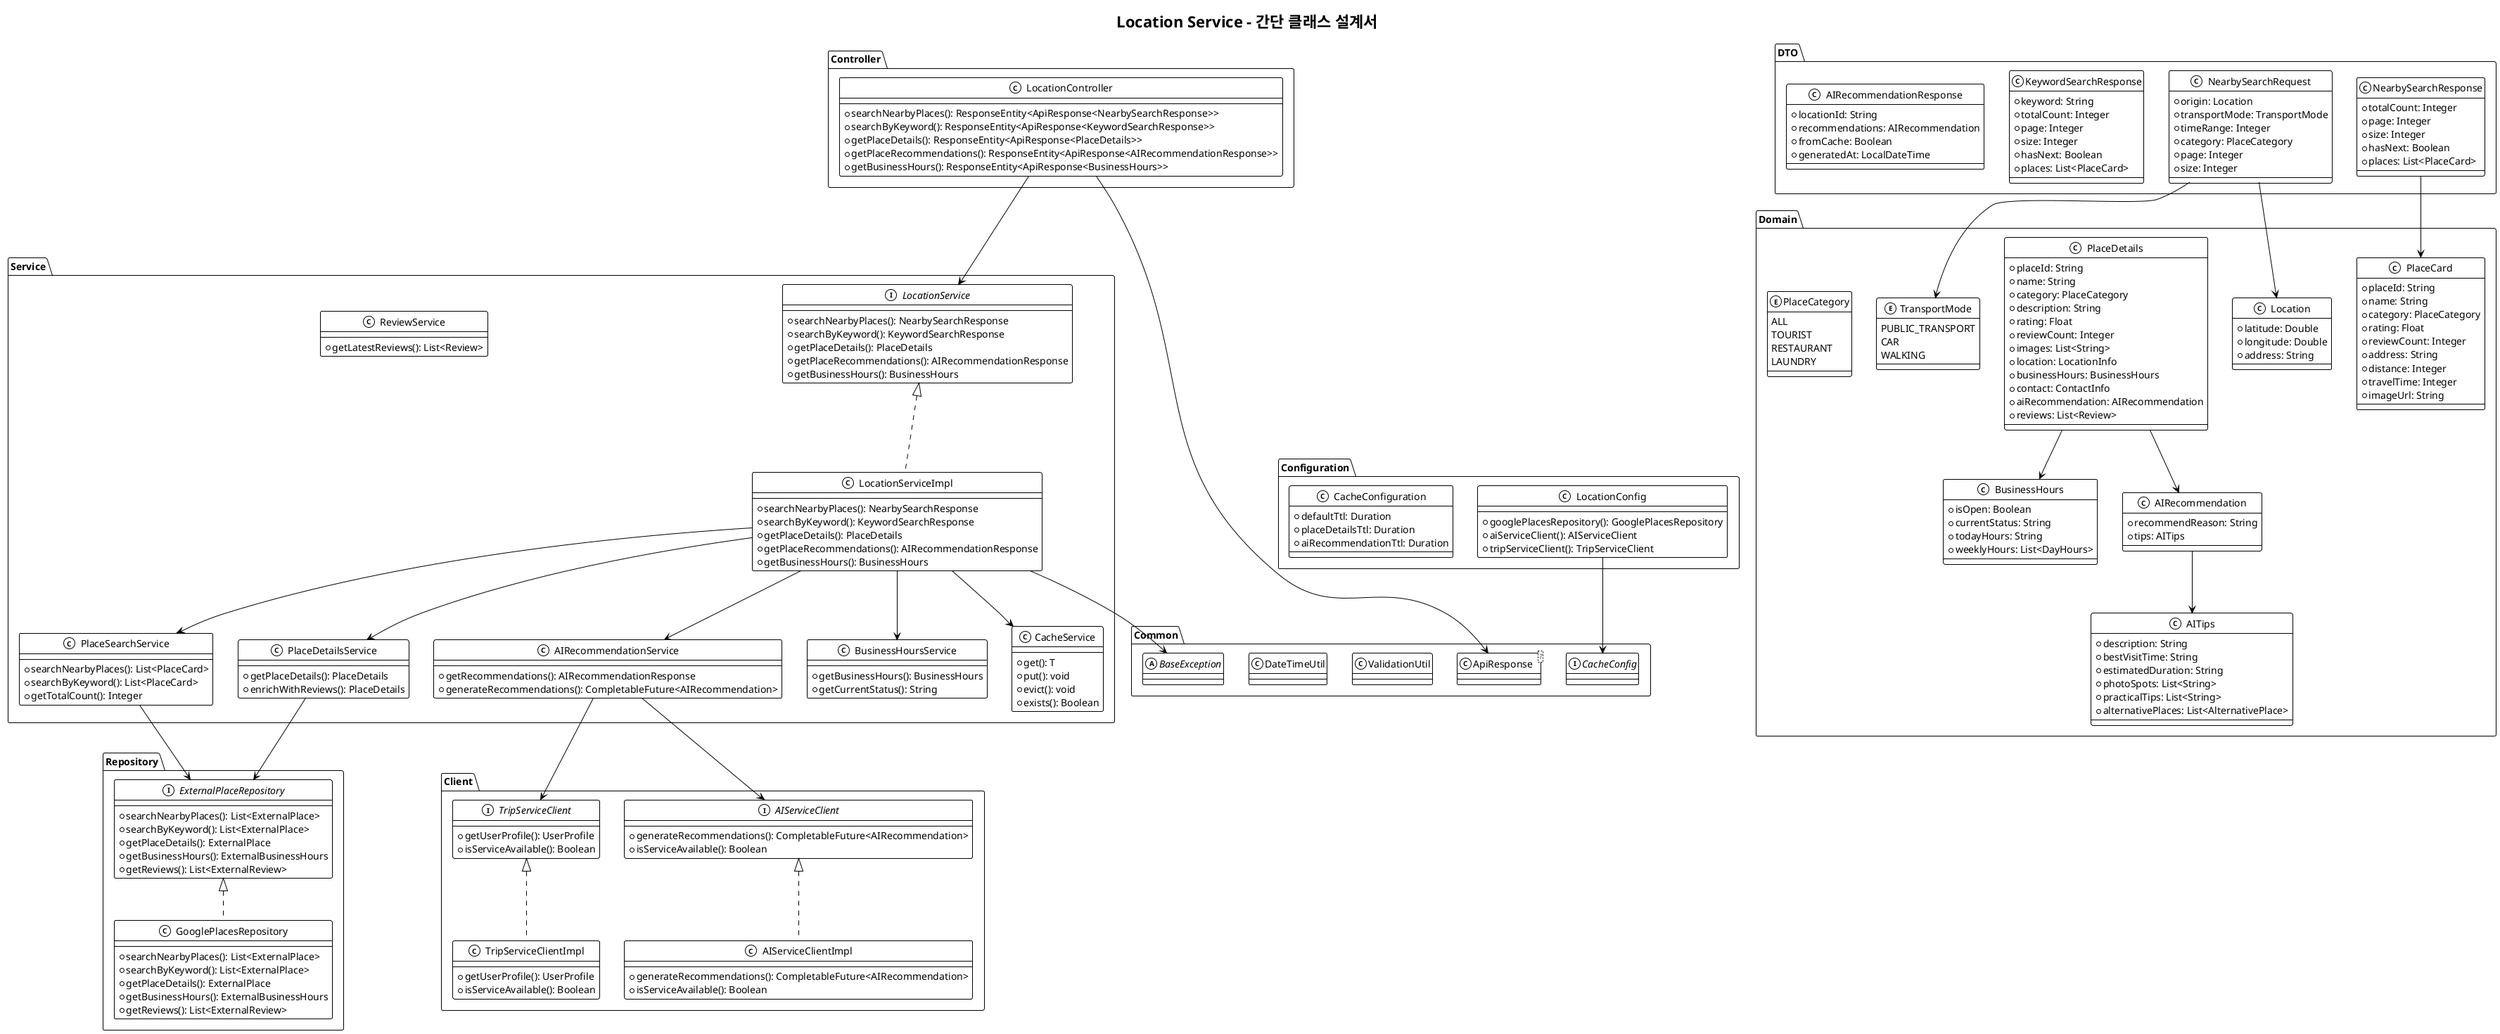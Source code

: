 @startuml
!theme mono

title Location Service - 간단 클래스 설계서

' ================================
' Controller Layer
' ================================
package "Controller" {
    class LocationController {
        +searchNearbyPlaces(): ResponseEntity<ApiResponse<NearbySearchResponse>>
        +searchByKeyword(): ResponseEntity<ApiResponse<KeywordSearchResponse>>
        +getPlaceDetails(): ResponseEntity<ApiResponse<PlaceDetails>>
        +getPlaceRecommendations(): ResponseEntity<ApiResponse<AIRecommendationResponse>>
        +getBusinessHours(): ResponseEntity<ApiResponse<BusinessHours>>
    }
}

' ================================
' Service Layer
' ================================
package "Service" {
    interface LocationService {
        +searchNearbyPlaces(): NearbySearchResponse
        +searchByKeyword(): KeywordSearchResponse
        +getPlaceDetails(): PlaceDetails
        +getPlaceRecommendations(): AIRecommendationResponse
        +getBusinessHours(): BusinessHours
    }

    class LocationServiceImpl {
        +searchNearbyPlaces(): NearbySearchResponse
        +searchByKeyword(): KeywordSearchResponse
        +getPlaceDetails(): PlaceDetails
        +getPlaceRecommendations(): AIRecommendationResponse
        +getBusinessHours(): BusinessHours
    }

    class PlaceSearchService {
        +searchNearbyPlaces(): List<PlaceCard>
        +searchByKeyword(): List<PlaceCard>
        +getTotalCount(): Integer
    }

    class PlaceDetailsService {
        +getPlaceDetails(): PlaceDetails
        +enrichWithReviews(): PlaceDetails
    }

    class AIRecommendationService {
        +getRecommendations(): AIRecommendationResponse
        +generateRecommendations(): CompletableFuture<AIRecommendation>
    }

    class BusinessHoursService {
        +getBusinessHours(): BusinessHours
        +getCurrentStatus(): String
    }

    class ReviewService {
        +getLatestReviews(): List<Review>
    }

    class CacheService {
        +get(): T
        +put(): void
        +evict(): void
        +exists(): Boolean
    }
}

' ================================
' Domain Layer
' ================================
package "Domain" {
    class Location {
        +latitude: Double
        +longitude: Double
        +address: String
    }

    class PlaceCard {
        +placeId: String
        +name: String
        +category: PlaceCategory
        +rating: Float
        +reviewCount: Integer
        +address: String
        +distance: Integer
        +travelTime: Integer
        +imageUrl: String
    }

    class PlaceDetails {
        +placeId: String
        +name: String
        +category: PlaceCategory
        +description: String
        +rating: Float
        +reviewCount: Integer
        +images: List<String>
        +location: LocationInfo
        +businessHours: BusinessHours
        +contact: ContactInfo
        +aiRecommendation: AIRecommendation
        +reviews: List<Review>
    }

    class BusinessHours {
        +isOpen: Boolean
        +currentStatus: String
        +todayHours: String
        +weeklyHours: List<DayHours>
    }

    class AIRecommendation {
        +recommendReason: String
        +tips: AITips
    }

    class AITips {
        +description: String
        +bestVisitTime: String
        +estimatedDuration: String
        +photoSpots: List<String>
        +practicalTips: List<String>
        +alternativePlaces: List<AlternativePlace>
    }

    enum TransportMode {
        PUBLIC_TRANSPORT
        CAR
        WALKING
    }

    enum PlaceCategory {
        ALL
        TOURIST
        RESTAURANT
        LAUNDRY
    }
}

' ================================
' DTO Layer
' ================================
package "DTO" {
    class NearbySearchRequest {
        +origin: Location
        +transportMode: TransportMode
        +timeRange: Integer
        +category: PlaceCategory
        +page: Integer
        +size: Integer
    }

    class NearbySearchResponse {
        +totalCount: Integer
        +page: Integer
        +size: Integer
        +hasNext: Boolean
        +places: List<PlaceCard>
    }

    class KeywordSearchResponse {
        +keyword: String
        +totalCount: Integer
        +page: Integer
        +size: Integer
        +hasNext: Boolean
        +places: List<PlaceCard>
    }

    class AIRecommendationResponse {
        +locationId: String
        +recommendations: AIRecommendation
        +fromCache: Boolean
        +generatedAt: LocalDateTime
    }
}

' ================================
' Repository Layer
' ================================
package "Repository" {
    interface ExternalPlaceRepository {
        +searchNearbyPlaces(): List<ExternalPlace>
        +searchByKeyword(): List<ExternalPlace>
        +getPlaceDetails(): ExternalPlace
        +getBusinessHours(): ExternalBusinessHours
        +getReviews(): List<ExternalReview>
    }

    class GooglePlacesRepository {
        +searchNearbyPlaces(): List<ExternalPlace>
        +searchByKeyword(): List<ExternalPlace>
        +getPlaceDetails(): ExternalPlace
        +getBusinessHours(): ExternalBusinessHours
        +getReviews(): List<ExternalReview>
    }
}

' ================================
' Client Layer
' ================================
package "Client" {
    interface AIServiceClient {
        +generateRecommendations(): CompletableFuture<AIRecommendation>
        +isServiceAvailable(): Boolean
    }

    class AIServiceClientImpl {
        +generateRecommendations(): CompletableFuture<AIRecommendation>
        +isServiceAvailable(): Boolean
    }

    interface TripServiceClient {
        +getUserProfile(): UserProfile
        +isServiceAvailable(): Boolean
    }

    class TripServiceClientImpl {
        +getUserProfile(): UserProfile
        +isServiceAvailable(): Boolean
    }
}

' ================================
' Configuration Layer
' ================================
package "Configuration" {
    class LocationConfig {
        +googlePlacesRepository(): GooglePlacesRepository
        +aiServiceClient(): AIServiceClient
        +tripServiceClient(): TripServiceClient
    }

    class CacheConfiguration {
        +defaultTtl: Duration
        +placeDetailsTtl: Duration
        +aiRecommendationTtl: Duration
    }
}

' ================================
' Common Components (참조만)
' ================================
package "Common" {
    class ApiResponse<T>
    abstract class BaseException
    class ValidationUtil
    class DateTimeUtil
    interface CacheConfig
}

' ================================
' Main Relationships
' ================================

' Controller to Service
LocationController --> LocationService

' Service Layer
LocationService <|.. LocationServiceImpl
LocationServiceImpl --> PlaceSearchService
LocationServiceImpl --> PlaceDetailsService
LocationServiceImpl --> AIRecommendationService
LocationServiceImpl --> BusinessHoursService
LocationServiceImpl --> CacheService

' Service to Repository/Client
PlaceSearchService --> ExternalPlaceRepository
PlaceDetailsService --> ExternalPlaceRepository
AIRecommendationService --> AIServiceClient
AIRecommendationService --> TripServiceClient

' Repository Implementation
ExternalPlaceRepository <|.. GooglePlacesRepository

' Client Implementation
AIServiceClient <|.. AIServiceClientImpl
TripServiceClient <|.. TripServiceClientImpl

' Domain Relationships
PlaceDetails --> BusinessHours
PlaceDetails --> AIRecommendation
AIRecommendation --> AITips
NearbySearchRequest --> Location
NearbySearchRequest --> TransportMode
NearbySearchResponse --> PlaceCard

' Common Dependencies
LocationController --> ApiResponse
LocationServiceImpl --> BaseException
LocationConfig --> CacheConfig

@enduml